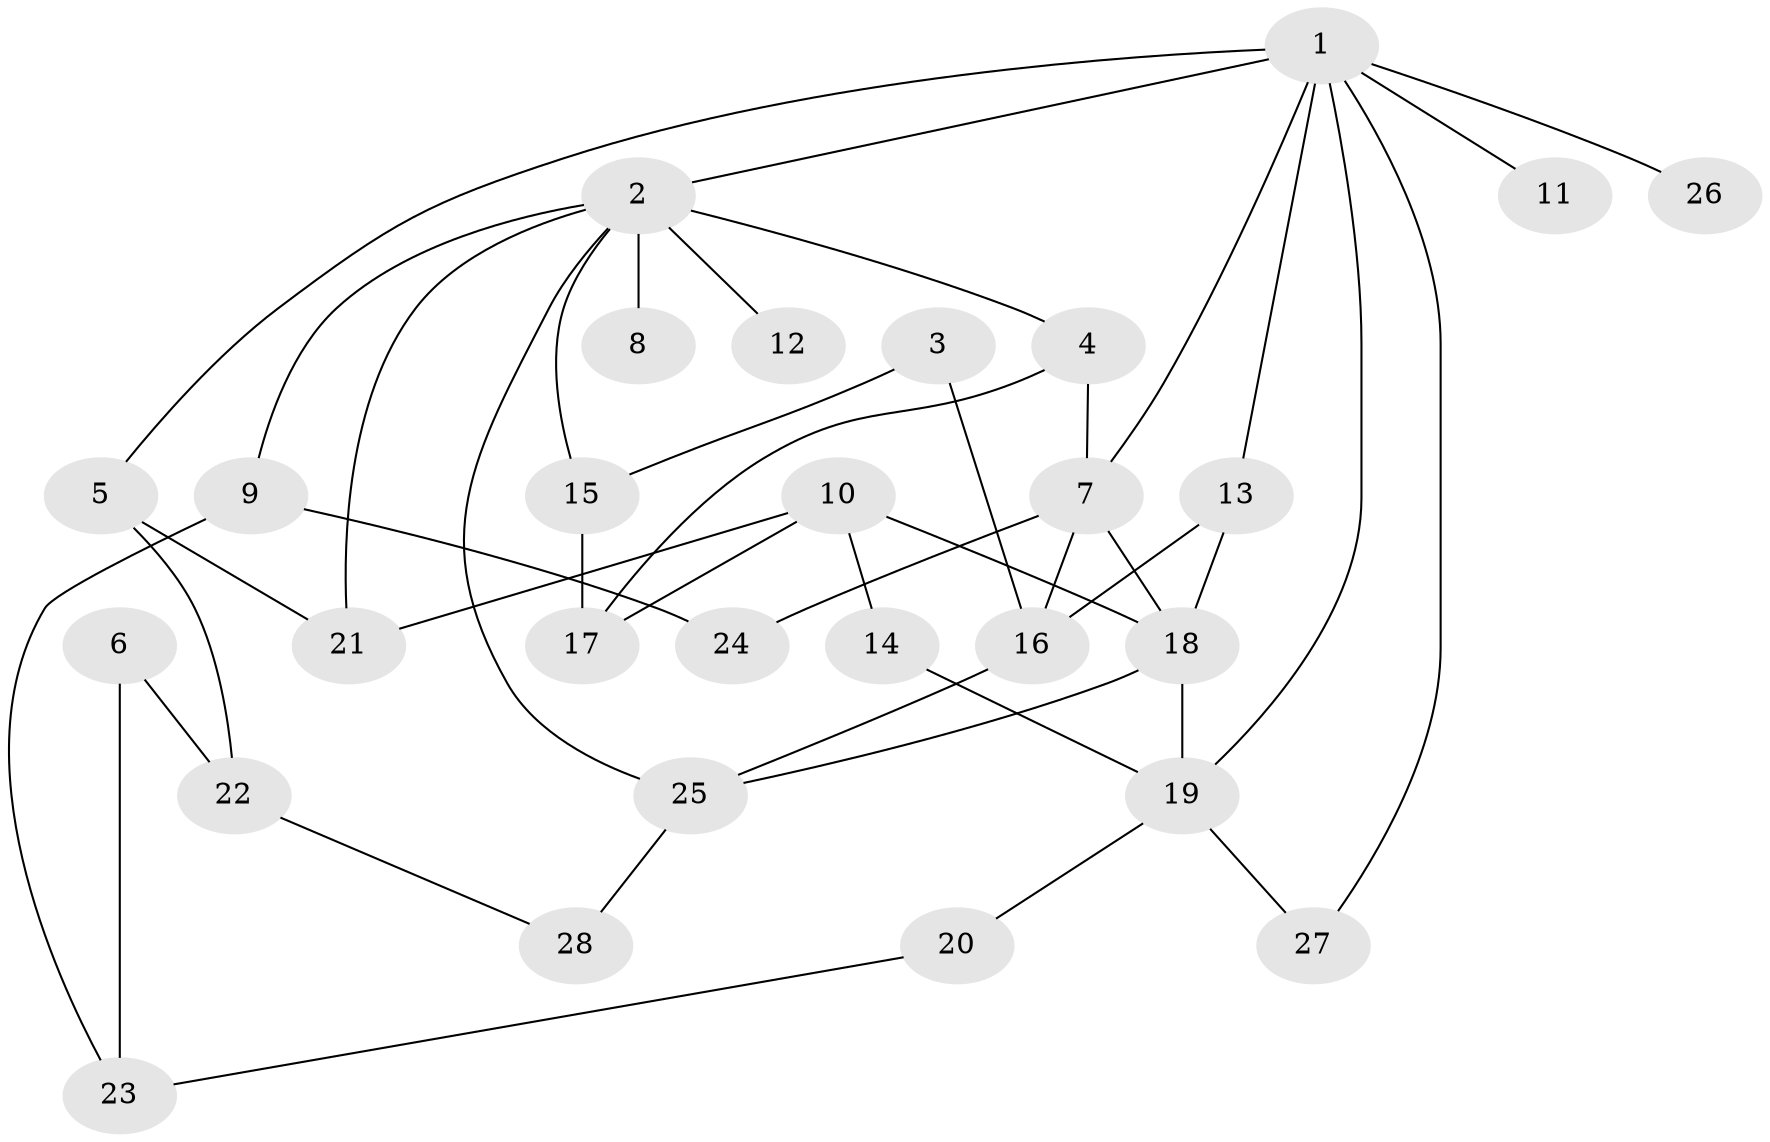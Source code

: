 // original degree distribution, {3: 0.2857142857142857, 5: 0.03571428571428571, 4: 0.14285714285714285, 8: 0.017857142857142856, 2: 0.375, 1: 0.14285714285714285}
// Generated by graph-tools (version 1.1) at 2025/25/03/09/25 03:25:32]
// undirected, 28 vertices, 44 edges
graph export_dot {
graph [start="1"]
  node [color=gray90,style=filled];
  1;
  2;
  3;
  4;
  5;
  6;
  7;
  8;
  9;
  10;
  11;
  12;
  13;
  14;
  15;
  16;
  17;
  18;
  19;
  20;
  21;
  22;
  23;
  24;
  25;
  26;
  27;
  28;
  1 -- 2 [weight=2.0];
  1 -- 5 [weight=1.0];
  1 -- 7 [weight=1.0];
  1 -- 11 [weight=1.0];
  1 -- 13 [weight=1.0];
  1 -- 19 [weight=1.0];
  1 -- 26 [weight=2.0];
  1 -- 27 [weight=1.0];
  2 -- 4 [weight=1.0];
  2 -- 8 [weight=1.0];
  2 -- 9 [weight=1.0];
  2 -- 12 [weight=1.0];
  2 -- 15 [weight=1.0];
  2 -- 21 [weight=1.0];
  2 -- 25 [weight=1.0];
  3 -- 15 [weight=1.0];
  3 -- 16 [weight=1.0];
  4 -- 7 [weight=1.0];
  4 -- 17 [weight=1.0];
  5 -- 21 [weight=1.0];
  5 -- 22 [weight=1.0];
  6 -- 22 [weight=1.0];
  6 -- 23 [weight=1.0];
  7 -- 16 [weight=1.0];
  7 -- 18 [weight=1.0];
  7 -- 24 [weight=1.0];
  9 -- 23 [weight=1.0];
  9 -- 24 [weight=1.0];
  10 -- 14 [weight=1.0];
  10 -- 17 [weight=1.0];
  10 -- 18 [weight=1.0];
  10 -- 21 [weight=1.0];
  13 -- 16 [weight=1.0];
  13 -- 18 [weight=1.0];
  14 -- 19 [weight=1.0];
  15 -- 17 [weight=1.0];
  16 -- 25 [weight=1.0];
  18 -- 19 [weight=1.0];
  18 -- 25 [weight=1.0];
  19 -- 20 [weight=1.0];
  19 -- 27 [weight=1.0];
  20 -- 23 [weight=1.0];
  22 -- 28 [weight=1.0];
  25 -- 28 [weight=1.0];
}
